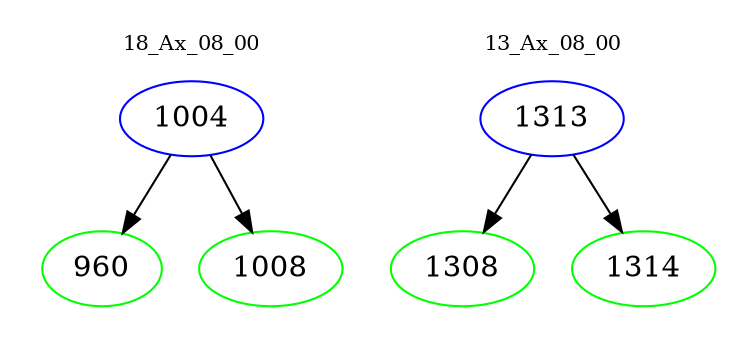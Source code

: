 digraph{
subgraph cluster_0 {
color = white
label = "18_Ax_08_00";
fontsize=10;
T0_1004 [label="1004", color="blue"]
T0_1004 -> T0_960 [color="black"]
T0_960 [label="960", color="green"]
T0_1004 -> T0_1008 [color="black"]
T0_1008 [label="1008", color="green"]
}
subgraph cluster_1 {
color = white
label = "13_Ax_08_00";
fontsize=10;
T1_1313 [label="1313", color="blue"]
T1_1313 -> T1_1308 [color="black"]
T1_1308 [label="1308", color="green"]
T1_1313 -> T1_1314 [color="black"]
T1_1314 [label="1314", color="green"]
}
}
